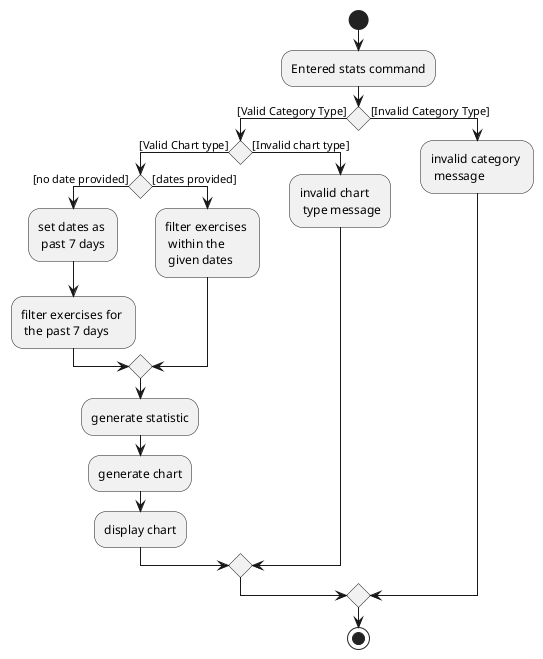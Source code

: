 @startuml

start
-Entered stats command
if () then ([Valid Category Type])

    if () then ([Valid Chart type])
        if() then ([no date provided])
        -set dates as \n past 7 days
        -filter exercises for \n the past 7 days

        else ([dates provided])
        -filter exercises \n within the \n given dates
        endif

    -generate statistic
    -generate chart
    -display chart

    else ([Invalid chart type])
    -invalid chart \n type message
    endif

else ([Invalid Category Type])
-invalid category \n message
endif

stop
@enduml
